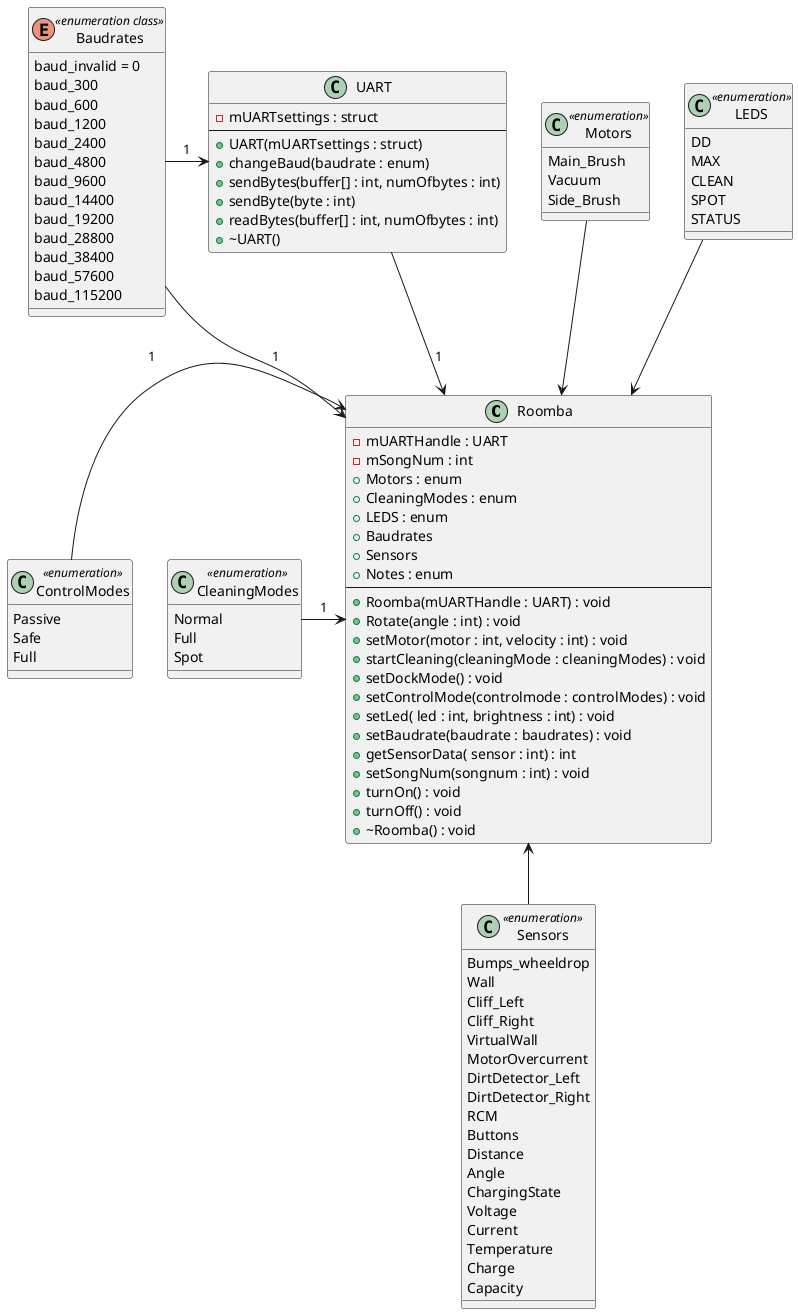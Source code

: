 @startuml Roomba

class Roomba 
class CleaningModes <<enumeration>>
class LEDS <<enumeration>>
class Motors <<enumeration>>
class ControlModes <<enumeration>>
class Sensors <<enumeration>>
interface UART
interface Baudrates <<enumeration class>>

Roomba <-left- CleaningModes : 1
Roomba <-up- LEDS
Roomba <-up- Motors 
Roomba <-left- ControlModes : 1
Roomba <-down- Sensors
Roomba <-up- UART : 1
Roomba <-left- Baudrates : 1


UART <-left- Baudrates : 1

class Roomba {
  - mUARTHandle : UART
  - mSongNum : int
  + Motors : enum
  + CleaningModes : enum
  + LEDS : enum
  + Baudrates
  + Sensors
  + Notes : enum
  --
  + Roomba(mUARTHandle : UART) : void
  + Rotate(angle : int) : void
  + setMotor(motor : int, velocity : int) : void
  + startCleaning(cleaningMode : cleaningModes) : void
  + setDockMode() : void
  + setControlMode(controlmode : controlModes) : void
  + setLed( led : int, brightness : int) : void
  + setBaudrate(baudrate : baudrates) : void
  + getSensorData( sensor : int) : int
  + setSongNum(songnum : int) : void
  + turnOn() : void
  + turnOff() : void
  + ~Roomba() : void
}

class LEDS {
DD
MAX
CLEAN
SPOT
STATUS
}

class Motors {
Main_Brush
Vacuum
Side_Brush
}

enum Baudrates {
baud_invalid = 0
baud_300
baud_600
baud_1200
baud_2400
baud_4800
baud_9600
baud_14400
baud_19200
baud_28800
baud_38400
baud_57600
baud_115200
}

class UART {
- mUARTsettings : struct
--
+ UART(mUARTsettings : struct)
+ changeBaud(baudrate : enum)
+ sendBytes(buffer[] : int, numOfbytes : int)
+ sendByte(byte : int)
+ readBytes(buffer[] : int, numOfbytes : int)
+ ~UART()
}

class CleaningModes {
Normal
Full
Spot
}

class ControlModes {
Passive
Safe
Full
}

class Sensors {
Bumps_wheeldrop
Wall
Cliff_Left
Cliff_Right
VirtualWall
MotorOvercurrent
DirtDetector_Left
DirtDetector_Right
RCM
Buttons
Distance
Angle
ChargingState
Voltage
Current
Temperature
Charge
Capacity
}

@enduml
